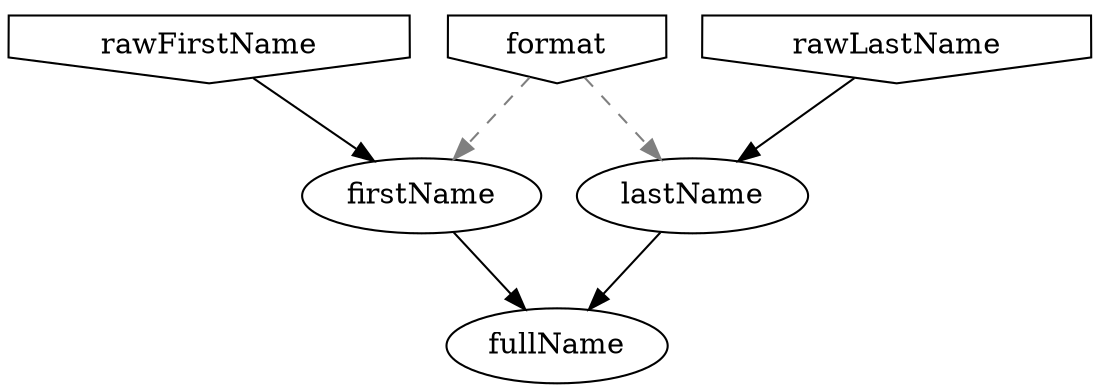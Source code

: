 digraph {
  rawFirstName [shape=invhouse]
  format [shape=invhouse]
  rawLastName [shape=invhouse]

  rawFirstName -> firstName -> fullName
  format -> {firstName lastName} [style=dashed, color=gray50]
  rawLastName -> lastName -> fullName
}
